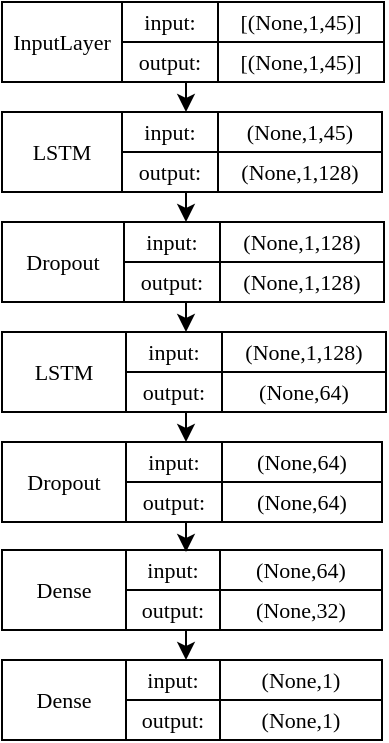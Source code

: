 <mxfile version="24.0.5" type="github">
  <diagram name="第 1 页" id="v9RPSZmyG27nppwmcgUL">
    <mxGraphModel dx="875" dy="471" grid="1" gridSize="10" guides="1" tooltips="1" connect="1" arrows="1" fold="1" page="1" pageScale="1" pageWidth="827" pageHeight="1169" math="0" shadow="0">
      <root>
        <mxCell id="0" />
        <mxCell id="1" parent="0" />
        <mxCell id="kB9ZSQ4HwHI6c62khaqU-4" value="&lt;font face=&quot;Times New Roman&quot; style=&quot;font-size: 11px;&quot;&gt;InputLayer&lt;/font&gt;" style="rounded=0;whiteSpace=wrap;html=1;" parent="1" vertex="1">
          <mxGeometry x="140" y="130" width="60" height="40" as="geometry" />
        </mxCell>
        <mxCell id="5W37KTwOWcpMK6efWmW7-2" value="" style="shape=table;startSize=0;container=1;collapsible=0;childLayout=tableLayout;" vertex="1" parent="1">
          <mxGeometry x="200" y="130" width="131" height="40" as="geometry" />
        </mxCell>
        <mxCell id="5W37KTwOWcpMK6efWmW7-3" value="" style="shape=tableRow;horizontal=0;startSize=0;swimlaneHead=0;swimlaneBody=0;strokeColor=inherit;top=0;left=0;bottom=0;right=0;collapsible=0;dropTarget=0;fillColor=none;points=[[0,0.5],[1,0.5]];portConstraint=eastwest;" vertex="1" parent="5W37KTwOWcpMK6efWmW7-2">
          <mxGeometry width="131" height="20" as="geometry" />
        </mxCell>
        <mxCell id="5W37KTwOWcpMK6efWmW7-4" value="&lt;font style=&quot;vertical-align: inherit;&quot;&gt;&lt;font face=&quot;Times New Roman&quot; style=&quot;vertical-align: inherit; font-size: 11px;&quot;&gt;input:&lt;/font&gt;&lt;/font&gt;" style="shape=partialRectangle;html=1;whiteSpace=wrap;connectable=0;strokeColor=inherit;overflow=hidden;fillColor=none;top=0;left=0;bottom=0;right=0;pointerEvents=1;" vertex="1" parent="5W37KTwOWcpMK6efWmW7-3">
          <mxGeometry width="48" height="20" as="geometry">
            <mxRectangle width="48" height="20" as="alternateBounds" />
          </mxGeometry>
        </mxCell>
        <mxCell id="5W37KTwOWcpMK6efWmW7-5" value="&lt;font face=&quot;Times New Roman&quot; style=&quot;font-size: 11px;&quot;&gt;[(None,1,45)]&lt;/font&gt;" style="shape=partialRectangle;html=1;whiteSpace=wrap;connectable=0;strokeColor=inherit;overflow=hidden;fillColor=none;top=0;left=0;bottom=0;right=0;pointerEvents=1;" vertex="1" parent="5W37KTwOWcpMK6efWmW7-3">
          <mxGeometry x="48" width="83" height="20" as="geometry">
            <mxRectangle width="83" height="20" as="alternateBounds" />
          </mxGeometry>
        </mxCell>
        <mxCell id="5W37KTwOWcpMK6efWmW7-6" value="" style="shape=tableRow;horizontal=0;startSize=0;swimlaneHead=0;swimlaneBody=0;strokeColor=inherit;top=0;left=0;bottom=0;right=0;collapsible=0;dropTarget=0;fillColor=none;points=[[0,0.5],[1,0.5]];portConstraint=eastwest;" vertex="1" parent="5W37KTwOWcpMK6efWmW7-2">
          <mxGeometry y="20" width="131" height="20" as="geometry" />
        </mxCell>
        <mxCell id="5W37KTwOWcpMK6efWmW7-7" value="&lt;font face=&quot;Times New Roman&quot; style=&quot;font-size: 11px;&quot;&gt;output:&lt;/font&gt;" style="shape=partialRectangle;html=1;whiteSpace=wrap;connectable=0;strokeColor=inherit;overflow=hidden;fillColor=none;top=0;left=0;bottom=0;right=0;pointerEvents=1;" vertex="1" parent="5W37KTwOWcpMK6efWmW7-6">
          <mxGeometry width="48" height="20" as="geometry">
            <mxRectangle width="48" height="20" as="alternateBounds" />
          </mxGeometry>
        </mxCell>
        <mxCell id="5W37KTwOWcpMK6efWmW7-8" value="&lt;font face=&quot;Times New Roman&quot; style=&quot;font-size: 11px;&quot;&gt;[(None,1,45)]&lt;/font&gt;" style="shape=partialRectangle;html=1;whiteSpace=wrap;connectable=0;strokeColor=inherit;overflow=hidden;fillColor=none;top=0;left=0;bottom=0;right=0;pointerEvents=1;" vertex="1" parent="5W37KTwOWcpMK6efWmW7-6">
          <mxGeometry x="48" width="83" height="20" as="geometry">
            <mxRectangle width="83" height="20" as="alternateBounds" />
          </mxGeometry>
        </mxCell>
        <mxCell id="5W37KTwOWcpMK6efWmW7-9" value="&lt;font face=&quot;Times New Roman&quot; style=&quot;font-size: 11px;&quot;&gt;LSTM&lt;/font&gt;" style="rounded=0;whiteSpace=wrap;html=1;" vertex="1" parent="1">
          <mxGeometry x="140" y="185" width="60" height="40" as="geometry" />
        </mxCell>
        <mxCell id="5W37KTwOWcpMK6efWmW7-10" value="" style="shape=table;startSize=0;container=1;collapsible=0;childLayout=tableLayout;" vertex="1" parent="1">
          <mxGeometry x="200" y="185" width="130" height="40" as="geometry" />
        </mxCell>
        <mxCell id="5W37KTwOWcpMK6efWmW7-11" value="" style="shape=tableRow;horizontal=0;startSize=0;swimlaneHead=0;swimlaneBody=0;strokeColor=inherit;top=0;left=0;bottom=0;right=0;collapsible=0;dropTarget=0;fillColor=none;points=[[0,0.5],[1,0.5]];portConstraint=eastwest;" vertex="1" parent="5W37KTwOWcpMK6efWmW7-10">
          <mxGeometry width="130" height="20" as="geometry" />
        </mxCell>
        <mxCell id="5W37KTwOWcpMK6efWmW7-12" value="&lt;font style=&quot;vertical-align: inherit;&quot;&gt;&lt;font face=&quot;Times New Roman&quot; style=&quot;vertical-align: inherit; font-size: 11px;&quot;&gt;input:&lt;/font&gt;&lt;/font&gt;" style="shape=partialRectangle;html=1;whiteSpace=wrap;connectable=0;strokeColor=inherit;overflow=hidden;fillColor=none;top=0;left=0;bottom=0;right=0;pointerEvents=1;" vertex="1" parent="5W37KTwOWcpMK6efWmW7-11">
          <mxGeometry width="48" height="20" as="geometry">
            <mxRectangle width="48" height="20" as="alternateBounds" />
          </mxGeometry>
        </mxCell>
        <mxCell id="5W37KTwOWcpMK6efWmW7-13" value="&lt;font face=&quot;Times New Roman&quot; style=&quot;font-size: 11px;&quot;&gt;(None,1,45)&lt;/font&gt;" style="shape=partialRectangle;html=1;whiteSpace=wrap;connectable=0;strokeColor=inherit;overflow=hidden;fillColor=none;top=0;left=0;bottom=0;right=0;pointerEvents=1;" vertex="1" parent="5W37KTwOWcpMK6efWmW7-11">
          <mxGeometry x="48" width="82" height="20" as="geometry">
            <mxRectangle width="82" height="20" as="alternateBounds" />
          </mxGeometry>
        </mxCell>
        <mxCell id="5W37KTwOWcpMK6efWmW7-14" value="" style="shape=tableRow;horizontal=0;startSize=0;swimlaneHead=0;swimlaneBody=0;strokeColor=inherit;top=0;left=0;bottom=0;right=0;collapsible=0;dropTarget=0;fillColor=none;points=[[0,0.5],[1,0.5]];portConstraint=eastwest;" vertex="1" parent="5W37KTwOWcpMK6efWmW7-10">
          <mxGeometry y="20" width="130" height="20" as="geometry" />
        </mxCell>
        <mxCell id="5W37KTwOWcpMK6efWmW7-15" value="&lt;font face=&quot;Times New Roman&quot; style=&quot;font-size: 11px;&quot;&gt;output:&lt;/font&gt;" style="shape=partialRectangle;html=1;whiteSpace=wrap;connectable=0;strokeColor=inherit;overflow=hidden;fillColor=none;top=0;left=0;bottom=0;right=0;pointerEvents=1;" vertex="1" parent="5W37KTwOWcpMK6efWmW7-14">
          <mxGeometry width="48" height="20" as="geometry">
            <mxRectangle width="48" height="20" as="alternateBounds" />
          </mxGeometry>
        </mxCell>
        <mxCell id="5W37KTwOWcpMK6efWmW7-16" value="&lt;span style=&quot;font-family: &amp;quot;Times New Roman&amp;quot;; font-size: 11px;&quot;&gt;(None,1,128)&lt;/span&gt;" style="shape=partialRectangle;html=1;whiteSpace=wrap;connectable=0;strokeColor=inherit;overflow=hidden;fillColor=none;top=0;left=0;bottom=0;right=0;pointerEvents=1;" vertex="1" parent="5W37KTwOWcpMK6efWmW7-14">
          <mxGeometry x="48" width="82" height="20" as="geometry">
            <mxRectangle width="82" height="20" as="alternateBounds" />
          </mxGeometry>
        </mxCell>
        <mxCell id="5W37KTwOWcpMK6efWmW7-35" value="" style="shape=table;startSize=0;container=1;collapsible=0;childLayout=tableLayout;" vertex="1" parent="1">
          <mxGeometry x="201" y="240" width="130" height="40" as="geometry" />
        </mxCell>
        <mxCell id="5W37KTwOWcpMK6efWmW7-36" value="" style="shape=tableRow;horizontal=0;startSize=0;swimlaneHead=0;swimlaneBody=0;strokeColor=inherit;top=0;left=0;bottom=0;right=0;collapsible=0;dropTarget=0;fillColor=none;points=[[0,0.5],[1,0.5]];portConstraint=eastwest;" vertex="1" parent="5W37KTwOWcpMK6efWmW7-35">
          <mxGeometry width="130" height="20" as="geometry" />
        </mxCell>
        <mxCell id="5W37KTwOWcpMK6efWmW7-37" value="&lt;font style=&quot;vertical-align: inherit;&quot;&gt;&lt;font face=&quot;Times New Roman&quot; style=&quot;vertical-align: inherit; font-size: 11px;&quot;&gt;input:&lt;/font&gt;&lt;/font&gt;" style="shape=partialRectangle;html=1;whiteSpace=wrap;connectable=0;strokeColor=inherit;overflow=hidden;fillColor=none;top=0;left=0;bottom=0;right=0;pointerEvents=1;" vertex="1" parent="5W37KTwOWcpMK6efWmW7-36">
          <mxGeometry width="48" height="20" as="geometry">
            <mxRectangle width="48" height="20" as="alternateBounds" />
          </mxGeometry>
        </mxCell>
        <mxCell id="5W37KTwOWcpMK6efWmW7-38" value="&lt;font face=&quot;Times New Roman&quot; style=&quot;font-size: 11px;&quot;&gt;(None,1,128)&lt;/font&gt;" style="shape=partialRectangle;html=1;whiteSpace=wrap;connectable=0;strokeColor=inherit;overflow=hidden;fillColor=none;top=0;left=0;bottom=0;right=0;pointerEvents=1;" vertex="1" parent="5W37KTwOWcpMK6efWmW7-36">
          <mxGeometry x="48" width="82" height="20" as="geometry">
            <mxRectangle width="82" height="20" as="alternateBounds" />
          </mxGeometry>
        </mxCell>
        <mxCell id="5W37KTwOWcpMK6efWmW7-39" value="" style="shape=tableRow;horizontal=0;startSize=0;swimlaneHead=0;swimlaneBody=0;strokeColor=inherit;top=0;left=0;bottom=0;right=0;collapsible=0;dropTarget=0;fillColor=none;points=[[0,0.5],[1,0.5]];portConstraint=eastwest;" vertex="1" parent="5W37KTwOWcpMK6efWmW7-35">
          <mxGeometry y="20" width="130" height="20" as="geometry" />
        </mxCell>
        <mxCell id="5W37KTwOWcpMK6efWmW7-40" value="&lt;font face=&quot;Times New Roman&quot; style=&quot;font-size: 11px;&quot;&gt;output:&lt;/font&gt;" style="shape=partialRectangle;html=1;whiteSpace=wrap;connectable=0;strokeColor=inherit;overflow=hidden;fillColor=none;top=0;left=0;bottom=0;right=0;pointerEvents=1;" vertex="1" parent="5W37KTwOWcpMK6efWmW7-39">
          <mxGeometry width="48" height="20" as="geometry">
            <mxRectangle width="48" height="20" as="alternateBounds" />
          </mxGeometry>
        </mxCell>
        <mxCell id="5W37KTwOWcpMK6efWmW7-41" value="&lt;span style=&quot;font-family: &amp;quot;Times New Roman&amp;quot;; font-size: 11px;&quot;&gt;(None,1,128)&lt;/span&gt;" style="shape=partialRectangle;html=1;whiteSpace=wrap;connectable=0;strokeColor=inherit;overflow=hidden;fillColor=none;top=0;left=0;bottom=0;right=0;pointerEvents=1;" vertex="1" parent="5W37KTwOWcpMK6efWmW7-39">
          <mxGeometry x="48" width="82" height="20" as="geometry">
            <mxRectangle width="82" height="20" as="alternateBounds" />
          </mxGeometry>
        </mxCell>
        <mxCell id="5W37KTwOWcpMK6efWmW7-42" value="&lt;font face=&quot;Times New Roman&quot; style=&quot;font-size: 11px;&quot;&gt;Dropout&lt;/font&gt;" style="rounded=0;whiteSpace=wrap;html=1;" vertex="1" parent="1">
          <mxGeometry x="140" y="240" width="61" height="40" as="geometry" />
        </mxCell>
        <mxCell id="5W37KTwOWcpMK6efWmW7-48" value="" style="shape=table;startSize=0;container=1;collapsible=0;childLayout=tableLayout;" vertex="1" parent="1">
          <mxGeometry x="202" y="295" width="130" height="40" as="geometry" />
        </mxCell>
        <mxCell id="5W37KTwOWcpMK6efWmW7-49" value="" style="shape=tableRow;horizontal=0;startSize=0;swimlaneHead=0;swimlaneBody=0;strokeColor=inherit;top=0;left=0;bottom=0;right=0;collapsible=0;dropTarget=0;fillColor=none;points=[[0,0.5],[1,0.5]];portConstraint=eastwest;" vertex="1" parent="5W37KTwOWcpMK6efWmW7-48">
          <mxGeometry width="130" height="20" as="geometry" />
        </mxCell>
        <mxCell id="5W37KTwOWcpMK6efWmW7-50" value="&lt;font style=&quot;vertical-align: inherit;&quot;&gt;&lt;font face=&quot;Times New Roman&quot; style=&quot;vertical-align: inherit; font-size: 11px;&quot;&gt;input:&lt;/font&gt;&lt;/font&gt;" style="shape=partialRectangle;html=1;whiteSpace=wrap;connectable=0;strokeColor=inherit;overflow=hidden;fillColor=none;top=0;left=0;bottom=0;right=0;pointerEvents=1;" vertex="1" parent="5W37KTwOWcpMK6efWmW7-49">
          <mxGeometry width="48" height="20" as="geometry">
            <mxRectangle width="48" height="20" as="alternateBounds" />
          </mxGeometry>
        </mxCell>
        <mxCell id="5W37KTwOWcpMK6efWmW7-51" value="&lt;font face=&quot;Times New Roman&quot; style=&quot;font-size: 11px;&quot;&gt;(None,1,128)&lt;/font&gt;" style="shape=partialRectangle;html=1;whiteSpace=wrap;connectable=0;strokeColor=inherit;overflow=hidden;fillColor=none;top=0;left=0;bottom=0;right=0;pointerEvents=1;" vertex="1" parent="5W37KTwOWcpMK6efWmW7-49">
          <mxGeometry x="48" width="82" height="20" as="geometry">
            <mxRectangle width="82" height="20" as="alternateBounds" />
          </mxGeometry>
        </mxCell>
        <mxCell id="5W37KTwOWcpMK6efWmW7-52" value="" style="shape=tableRow;horizontal=0;startSize=0;swimlaneHead=0;swimlaneBody=0;strokeColor=inherit;top=0;left=0;bottom=0;right=0;collapsible=0;dropTarget=0;fillColor=none;points=[[0,0.5],[1,0.5]];portConstraint=eastwest;" vertex="1" parent="5W37KTwOWcpMK6efWmW7-48">
          <mxGeometry y="20" width="130" height="20" as="geometry" />
        </mxCell>
        <mxCell id="5W37KTwOWcpMK6efWmW7-53" value="&lt;font face=&quot;Times New Roman&quot; style=&quot;font-size: 11px;&quot;&gt;output:&lt;/font&gt;" style="shape=partialRectangle;html=1;whiteSpace=wrap;connectable=0;strokeColor=inherit;overflow=hidden;fillColor=none;top=0;left=0;bottom=0;right=0;pointerEvents=1;" vertex="1" parent="5W37KTwOWcpMK6efWmW7-52">
          <mxGeometry width="48" height="20" as="geometry">
            <mxRectangle width="48" height="20" as="alternateBounds" />
          </mxGeometry>
        </mxCell>
        <mxCell id="5W37KTwOWcpMK6efWmW7-54" value="&lt;span style=&quot;font-family: &amp;quot;Times New Roman&amp;quot;; font-size: 11px;&quot;&gt;(None,64)&lt;/span&gt;" style="shape=partialRectangle;html=1;whiteSpace=wrap;connectable=0;strokeColor=inherit;overflow=hidden;fillColor=none;top=0;left=0;bottom=0;right=0;pointerEvents=1;" vertex="1" parent="5W37KTwOWcpMK6efWmW7-52">
          <mxGeometry x="48" width="82" height="20" as="geometry">
            <mxRectangle width="82" height="20" as="alternateBounds" />
          </mxGeometry>
        </mxCell>
        <mxCell id="5W37KTwOWcpMK6efWmW7-55" value="&lt;font face=&quot;Times New Roman&quot; style=&quot;font-size: 11px;&quot;&gt;LSTM&lt;/font&gt;" style="rounded=0;whiteSpace=wrap;html=1;" vertex="1" parent="1">
          <mxGeometry x="140" y="295" width="62" height="40" as="geometry" />
        </mxCell>
        <mxCell id="5W37KTwOWcpMK6efWmW7-56" value="" style="shape=partialRectangle;html=1;whiteSpace=wrap;connectable=0;strokeColor=inherit;overflow=hidden;fillColor=none;top=0;left=0;bottom=0;right=0;pointerEvents=1;" vertex="1" parent="1">
          <mxGeometry x="202" y="295" width="48" height="38" as="geometry">
            <mxRectangle width="48" height="20" as="alternateBounds" />
          </mxGeometry>
        </mxCell>
        <mxCell id="5W37KTwOWcpMK6efWmW7-59" value="" style="shape=table;startSize=0;container=1;collapsible=0;childLayout=tableLayout;" vertex="1" parent="1">
          <mxGeometry x="202" y="350" width="128" height="40" as="geometry" />
        </mxCell>
        <mxCell id="5W37KTwOWcpMK6efWmW7-60" value="" style="shape=tableRow;horizontal=0;startSize=0;swimlaneHead=0;swimlaneBody=0;strokeColor=inherit;top=0;left=0;bottom=0;right=0;collapsible=0;dropTarget=0;fillColor=none;points=[[0,0.5],[1,0.5]];portConstraint=eastwest;" vertex="1" parent="5W37KTwOWcpMK6efWmW7-59">
          <mxGeometry width="128" height="20" as="geometry" />
        </mxCell>
        <mxCell id="5W37KTwOWcpMK6efWmW7-61" value="&lt;font style=&quot;vertical-align: inherit;&quot;&gt;&lt;font face=&quot;Times New Roman&quot; style=&quot;vertical-align: inherit; font-size: 11px;&quot;&gt;input:&lt;/font&gt;&lt;/font&gt;" style="shape=partialRectangle;html=1;whiteSpace=wrap;connectable=0;strokeColor=inherit;overflow=hidden;fillColor=none;top=0;left=0;bottom=0;right=0;pointerEvents=1;" vertex="1" parent="5W37KTwOWcpMK6efWmW7-60">
          <mxGeometry width="48" height="20" as="geometry">
            <mxRectangle width="48" height="20" as="alternateBounds" />
          </mxGeometry>
        </mxCell>
        <mxCell id="5W37KTwOWcpMK6efWmW7-62" value="&lt;span style=&quot;font-family: &amp;quot;Times New Roman&amp;quot;; font-size: 11px;&quot;&gt;(None,64)&lt;/span&gt;" style="shape=partialRectangle;html=1;whiteSpace=wrap;connectable=0;strokeColor=inherit;overflow=hidden;fillColor=none;top=0;left=0;bottom=0;right=0;pointerEvents=1;" vertex="1" parent="5W37KTwOWcpMK6efWmW7-60">
          <mxGeometry x="48" width="80" height="20" as="geometry">
            <mxRectangle width="80" height="20" as="alternateBounds" />
          </mxGeometry>
        </mxCell>
        <mxCell id="5W37KTwOWcpMK6efWmW7-63" value="" style="shape=tableRow;horizontal=0;startSize=0;swimlaneHead=0;swimlaneBody=0;strokeColor=inherit;top=0;left=0;bottom=0;right=0;collapsible=0;dropTarget=0;fillColor=none;points=[[0,0.5],[1,0.5]];portConstraint=eastwest;" vertex="1" parent="5W37KTwOWcpMK6efWmW7-59">
          <mxGeometry y="20" width="128" height="20" as="geometry" />
        </mxCell>
        <mxCell id="5W37KTwOWcpMK6efWmW7-64" value="&lt;font face=&quot;Times New Roman&quot; style=&quot;font-size: 11px;&quot;&gt;output:&lt;/font&gt;" style="shape=partialRectangle;html=1;whiteSpace=wrap;connectable=0;strokeColor=inherit;overflow=hidden;fillColor=none;top=0;left=0;bottom=0;right=0;pointerEvents=1;" vertex="1" parent="5W37KTwOWcpMK6efWmW7-63">
          <mxGeometry width="48" height="20" as="geometry">
            <mxRectangle width="48" height="20" as="alternateBounds" />
          </mxGeometry>
        </mxCell>
        <mxCell id="5W37KTwOWcpMK6efWmW7-65" value="&lt;span style=&quot;font-family: &amp;quot;Times New Roman&amp;quot;; font-size: 11px;&quot;&gt;(None,64)&lt;/span&gt;" style="shape=partialRectangle;html=1;whiteSpace=wrap;connectable=0;strokeColor=inherit;overflow=hidden;fillColor=none;top=0;left=0;bottom=0;right=0;pointerEvents=1;" vertex="1" parent="5W37KTwOWcpMK6efWmW7-63">
          <mxGeometry x="48" width="80" height="20" as="geometry">
            <mxRectangle width="80" height="20" as="alternateBounds" />
          </mxGeometry>
        </mxCell>
        <mxCell id="5W37KTwOWcpMK6efWmW7-66" value="&lt;span style=&quot;font-family: &amp;quot;Times New Roman&amp;quot;; font-size: 11px;&quot;&gt;Dropout&lt;/span&gt;" style="rounded=0;whiteSpace=wrap;html=1;" vertex="1" parent="1">
          <mxGeometry x="140" y="350" width="62" height="40" as="geometry" />
        </mxCell>
        <mxCell id="5W37KTwOWcpMK6efWmW7-69" value="" style="shape=table;startSize=0;container=1;collapsible=0;childLayout=tableLayout;" vertex="1" parent="1">
          <mxGeometry x="202" y="404" width="128" height="40" as="geometry" />
        </mxCell>
        <mxCell id="5W37KTwOWcpMK6efWmW7-70" value="" style="shape=tableRow;horizontal=0;startSize=0;swimlaneHead=0;swimlaneBody=0;strokeColor=inherit;top=0;left=0;bottom=0;right=0;collapsible=0;dropTarget=0;fillColor=none;points=[[0,0.5],[1,0.5]];portConstraint=eastwest;" vertex="1" parent="5W37KTwOWcpMK6efWmW7-69">
          <mxGeometry width="128" height="20" as="geometry" />
        </mxCell>
        <mxCell id="5W37KTwOWcpMK6efWmW7-71" value="&lt;font style=&quot;vertical-align: inherit;&quot;&gt;&lt;font face=&quot;Times New Roman&quot; style=&quot;vertical-align: inherit; font-size: 11px;&quot;&gt;input:&lt;/font&gt;&lt;/font&gt;" style="shape=partialRectangle;html=1;whiteSpace=wrap;connectable=0;strokeColor=inherit;overflow=hidden;fillColor=none;top=0;left=0;bottom=0;right=0;pointerEvents=1;" vertex="1" parent="5W37KTwOWcpMK6efWmW7-70">
          <mxGeometry width="47" height="20" as="geometry">
            <mxRectangle width="47" height="20" as="alternateBounds" />
          </mxGeometry>
        </mxCell>
        <mxCell id="5W37KTwOWcpMK6efWmW7-72" value="&lt;span style=&quot;font-family: &amp;quot;Times New Roman&amp;quot;; font-size: 11px;&quot;&gt;(None,64)&lt;/span&gt;" style="shape=partialRectangle;html=1;whiteSpace=wrap;connectable=0;strokeColor=inherit;overflow=hidden;fillColor=none;top=0;left=0;bottom=0;right=0;pointerEvents=1;" vertex="1" parent="5W37KTwOWcpMK6efWmW7-70">
          <mxGeometry x="47" width="81" height="20" as="geometry">
            <mxRectangle width="81" height="20" as="alternateBounds" />
          </mxGeometry>
        </mxCell>
        <mxCell id="5W37KTwOWcpMK6efWmW7-73" value="" style="shape=tableRow;horizontal=0;startSize=0;swimlaneHead=0;swimlaneBody=0;strokeColor=inherit;top=0;left=0;bottom=0;right=0;collapsible=0;dropTarget=0;fillColor=none;points=[[0,0.5],[1,0.5]];portConstraint=eastwest;" vertex="1" parent="5W37KTwOWcpMK6efWmW7-69">
          <mxGeometry y="20" width="128" height="20" as="geometry" />
        </mxCell>
        <mxCell id="5W37KTwOWcpMK6efWmW7-74" value="&lt;font face=&quot;Times New Roman&quot; style=&quot;font-size: 11px;&quot;&gt;output:&lt;/font&gt;" style="shape=partialRectangle;html=1;whiteSpace=wrap;connectable=0;strokeColor=inherit;overflow=hidden;fillColor=none;top=0;left=0;bottom=0;right=0;pointerEvents=1;" vertex="1" parent="5W37KTwOWcpMK6efWmW7-73">
          <mxGeometry width="47" height="20" as="geometry">
            <mxRectangle width="47" height="20" as="alternateBounds" />
          </mxGeometry>
        </mxCell>
        <mxCell id="5W37KTwOWcpMK6efWmW7-75" value="&lt;span style=&quot;font-family: &amp;quot;Times New Roman&amp;quot;; font-size: 11px;&quot;&gt;(None,32)&lt;/span&gt;" style="shape=partialRectangle;html=1;whiteSpace=wrap;connectable=0;strokeColor=inherit;overflow=hidden;fillColor=none;top=0;left=0;bottom=0;right=0;pointerEvents=1;" vertex="1" parent="5W37KTwOWcpMK6efWmW7-73">
          <mxGeometry x="47" width="81" height="20" as="geometry">
            <mxRectangle width="81" height="20" as="alternateBounds" />
          </mxGeometry>
        </mxCell>
        <mxCell id="5W37KTwOWcpMK6efWmW7-76" value="&lt;span style=&quot;font-family: &amp;quot;Times New Roman&amp;quot;; font-size: 11px;&quot;&gt;Dense&lt;/span&gt;" style="rounded=0;whiteSpace=wrap;html=1;" vertex="1" parent="1">
          <mxGeometry x="140" y="404" width="62" height="40" as="geometry" />
        </mxCell>
        <mxCell id="5W37KTwOWcpMK6efWmW7-79" value="" style="shape=table;startSize=0;container=1;collapsible=0;childLayout=tableLayout;" vertex="1" parent="1">
          <mxGeometry x="202" y="459" width="128" height="40" as="geometry" />
        </mxCell>
        <mxCell id="5W37KTwOWcpMK6efWmW7-80" value="" style="shape=tableRow;horizontal=0;startSize=0;swimlaneHead=0;swimlaneBody=0;strokeColor=inherit;top=0;left=0;bottom=0;right=0;collapsible=0;dropTarget=0;fillColor=none;points=[[0,0.5],[1,0.5]];portConstraint=eastwest;" vertex="1" parent="5W37KTwOWcpMK6efWmW7-79">
          <mxGeometry width="128" height="20" as="geometry" />
        </mxCell>
        <mxCell id="5W37KTwOWcpMK6efWmW7-81" value="&lt;font style=&quot;vertical-align: inherit;&quot;&gt;&lt;font face=&quot;Times New Roman&quot; style=&quot;vertical-align: inherit; font-size: 11px;&quot;&gt;input:&lt;/font&gt;&lt;/font&gt;" style="shape=partialRectangle;html=1;whiteSpace=wrap;connectable=0;strokeColor=inherit;overflow=hidden;fillColor=none;top=0;left=0;bottom=0;right=0;pointerEvents=1;" vertex="1" parent="5W37KTwOWcpMK6efWmW7-80">
          <mxGeometry width="47" height="20" as="geometry">
            <mxRectangle width="47" height="20" as="alternateBounds" />
          </mxGeometry>
        </mxCell>
        <mxCell id="5W37KTwOWcpMK6efWmW7-82" value="&lt;span style=&quot;font-family: &amp;quot;Times New Roman&amp;quot;; font-size: 11px;&quot;&gt;(None,1)&lt;/span&gt;" style="shape=partialRectangle;html=1;whiteSpace=wrap;connectable=0;strokeColor=inherit;overflow=hidden;fillColor=none;top=0;left=0;bottom=0;right=0;pointerEvents=1;" vertex="1" parent="5W37KTwOWcpMK6efWmW7-80">
          <mxGeometry x="47" width="81" height="20" as="geometry">
            <mxRectangle width="81" height="20" as="alternateBounds" />
          </mxGeometry>
        </mxCell>
        <mxCell id="5W37KTwOWcpMK6efWmW7-83" value="" style="shape=tableRow;horizontal=0;startSize=0;swimlaneHead=0;swimlaneBody=0;strokeColor=inherit;top=0;left=0;bottom=0;right=0;collapsible=0;dropTarget=0;fillColor=none;points=[[0,0.5],[1,0.5]];portConstraint=eastwest;" vertex="1" parent="5W37KTwOWcpMK6efWmW7-79">
          <mxGeometry y="20" width="128" height="20" as="geometry" />
        </mxCell>
        <mxCell id="5W37KTwOWcpMK6efWmW7-84" value="&lt;font face=&quot;Times New Roman&quot; style=&quot;font-size: 11px;&quot;&gt;output:&lt;/font&gt;" style="shape=partialRectangle;html=1;whiteSpace=wrap;connectable=0;strokeColor=inherit;overflow=hidden;fillColor=none;top=0;left=0;bottom=0;right=0;pointerEvents=1;" vertex="1" parent="5W37KTwOWcpMK6efWmW7-83">
          <mxGeometry width="47" height="20" as="geometry">
            <mxRectangle width="47" height="20" as="alternateBounds" />
          </mxGeometry>
        </mxCell>
        <mxCell id="5W37KTwOWcpMK6efWmW7-85" value="&lt;span style=&quot;font-family: &amp;quot;Times New Roman&amp;quot;; font-size: 11px;&quot;&gt;(None,1)&lt;/span&gt;" style="shape=partialRectangle;html=1;whiteSpace=wrap;connectable=0;strokeColor=inherit;overflow=hidden;fillColor=none;top=0;left=0;bottom=0;right=0;pointerEvents=1;" vertex="1" parent="5W37KTwOWcpMK6efWmW7-83">
          <mxGeometry x="47" width="81" height="20" as="geometry">
            <mxRectangle width="81" height="20" as="alternateBounds" />
          </mxGeometry>
        </mxCell>
        <mxCell id="5W37KTwOWcpMK6efWmW7-86" value="&lt;span style=&quot;font-family: &amp;quot;Times New Roman&amp;quot;; font-size: 11px;&quot;&gt;Dense&lt;/span&gt;" style="rounded=0;whiteSpace=wrap;html=1;" vertex="1" parent="1">
          <mxGeometry x="140" y="459" width="62" height="40" as="geometry" />
        </mxCell>
        <mxCell id="5W37KTwOWcpMK6efWmW7-93" style="edgeStyle=orthogonalEdgeStyle;rounded=0;orthogonalLoop=1;jettySize=auto;html=1;exitX=0.25;exitY=1;exitDx=0;exitDy=0;entryX=0.25;entryY=0;entryDx=0;entryDy=0;" edge="1" parent="1">
          <mxGeometry relative="1" as="geometry">
            <mxPoint x="232" y="225" as="sourcePoint" />
            <mxPoint x="232" y="240" as="targetPoint" />
          </mxGeometry>
        </mxCell>
        <mxCell id="5W37KTwOWcpMK6efWmW7-94" style="edgeStyle=orthogonalEdgeStyle;rounded=0;orthogonalLoop=1;jettySize=auto;html=1;exitX=0.25;exitY=1;exitDx=0;exitDy=0;entryX=0.25;entryY=0;entryDx=0;entryDy=0;" edge="1" parent="1">
          <mxGeometry relative="1" as="geometry">
            <mxPoint x="232" y="280" as="sourcePoint" />
            <mxPoint x="232" y="295" as="targetPoint" />
          </mxGeometry>
        </mxCell>
        <mxCell id="5W37KTwOWcpMK6efWmW7-95" style="edgeStyle=orthogonalEdgeStyle;rounded=0;orthogonalLoop=1;jettySize=auto;html=1;exitX=0.25;exitY=1;exitDx=0;exitDy=0;entryX=0.25;entryY=0;entryDx=0;entryDy=0;" edge="1" parent="1">
          <mxGeometry relative="1" as="geometry">
            <mxPoint x="232" y="335" as="sourcePoint" />
            <mxPoint x="232" y="350" as="targetPoint" />
          </mxGeometry>
        </mxCell>
        <mxCell id="5W37KTwOWcpMK6efWmW7-96" style="edgeStyle=orthogonalEdgeStyle;rounded=0;orthogonalLoop=1;jettySize=auto;html=1;exitX=0.25;exitY=1;exitDx=0;exitDy=0;entryX=0.25;entryY=0;entryDx=0;entryDy=0;" edge="1" parent="1">
          <mxGeometry relative="1" as="geometry">
            <mxPoint x="232" y="390" as="sourcePoint" />
            <mxPoint x="232" y="405" as="targetPoint" />
          </mxGeometry>
        </mxCell>
        <mxCell id="5W37KTwOWcpMK6efWmW7-97" style="edgeStyle=orthogonalEdgeStyle;rounded=0;orthogonalLoop=1;jettySize=auto;html=1;exitX=0.25;exitY=1;exitDx=0;exitDy=0;entryX=0.25;entryY=0;entryDx=0;entryDy=0;" edge="1" parent="1">
          <mxGeometry relative="1" as="geometry">
            <mxPoint x="232" y="444" as="sourcePoint" />
            <mxPoint x="232" y="459" as="targetPoint" />
          </mxGeometry>
        </mxCell>
        <mxCell id="5W37KTwOWcpMK6efWmW7-98" style="edgeStyle=orthogonalEdgeStyle;rounded=0;orthogonalLoop=1;jettySize=auto;html=1;exitX=0.25;exitY=1;exitDx=0;exitDy=0;entryX=0.25;entryY=0;entryDx=0;entryDy=0;" edge="1" parent="1">
          <mxGeometry relative="1" as="geometry">
            <mxPoint x="232" y="170" as="sourcePoint" />
            <mxPoint x="232" y="185" as="targetPoint" />
          </mxGeometry>
        </mxCell>
      </root>
    </mxGraphModel>
  </diagram>
</mxfile>
